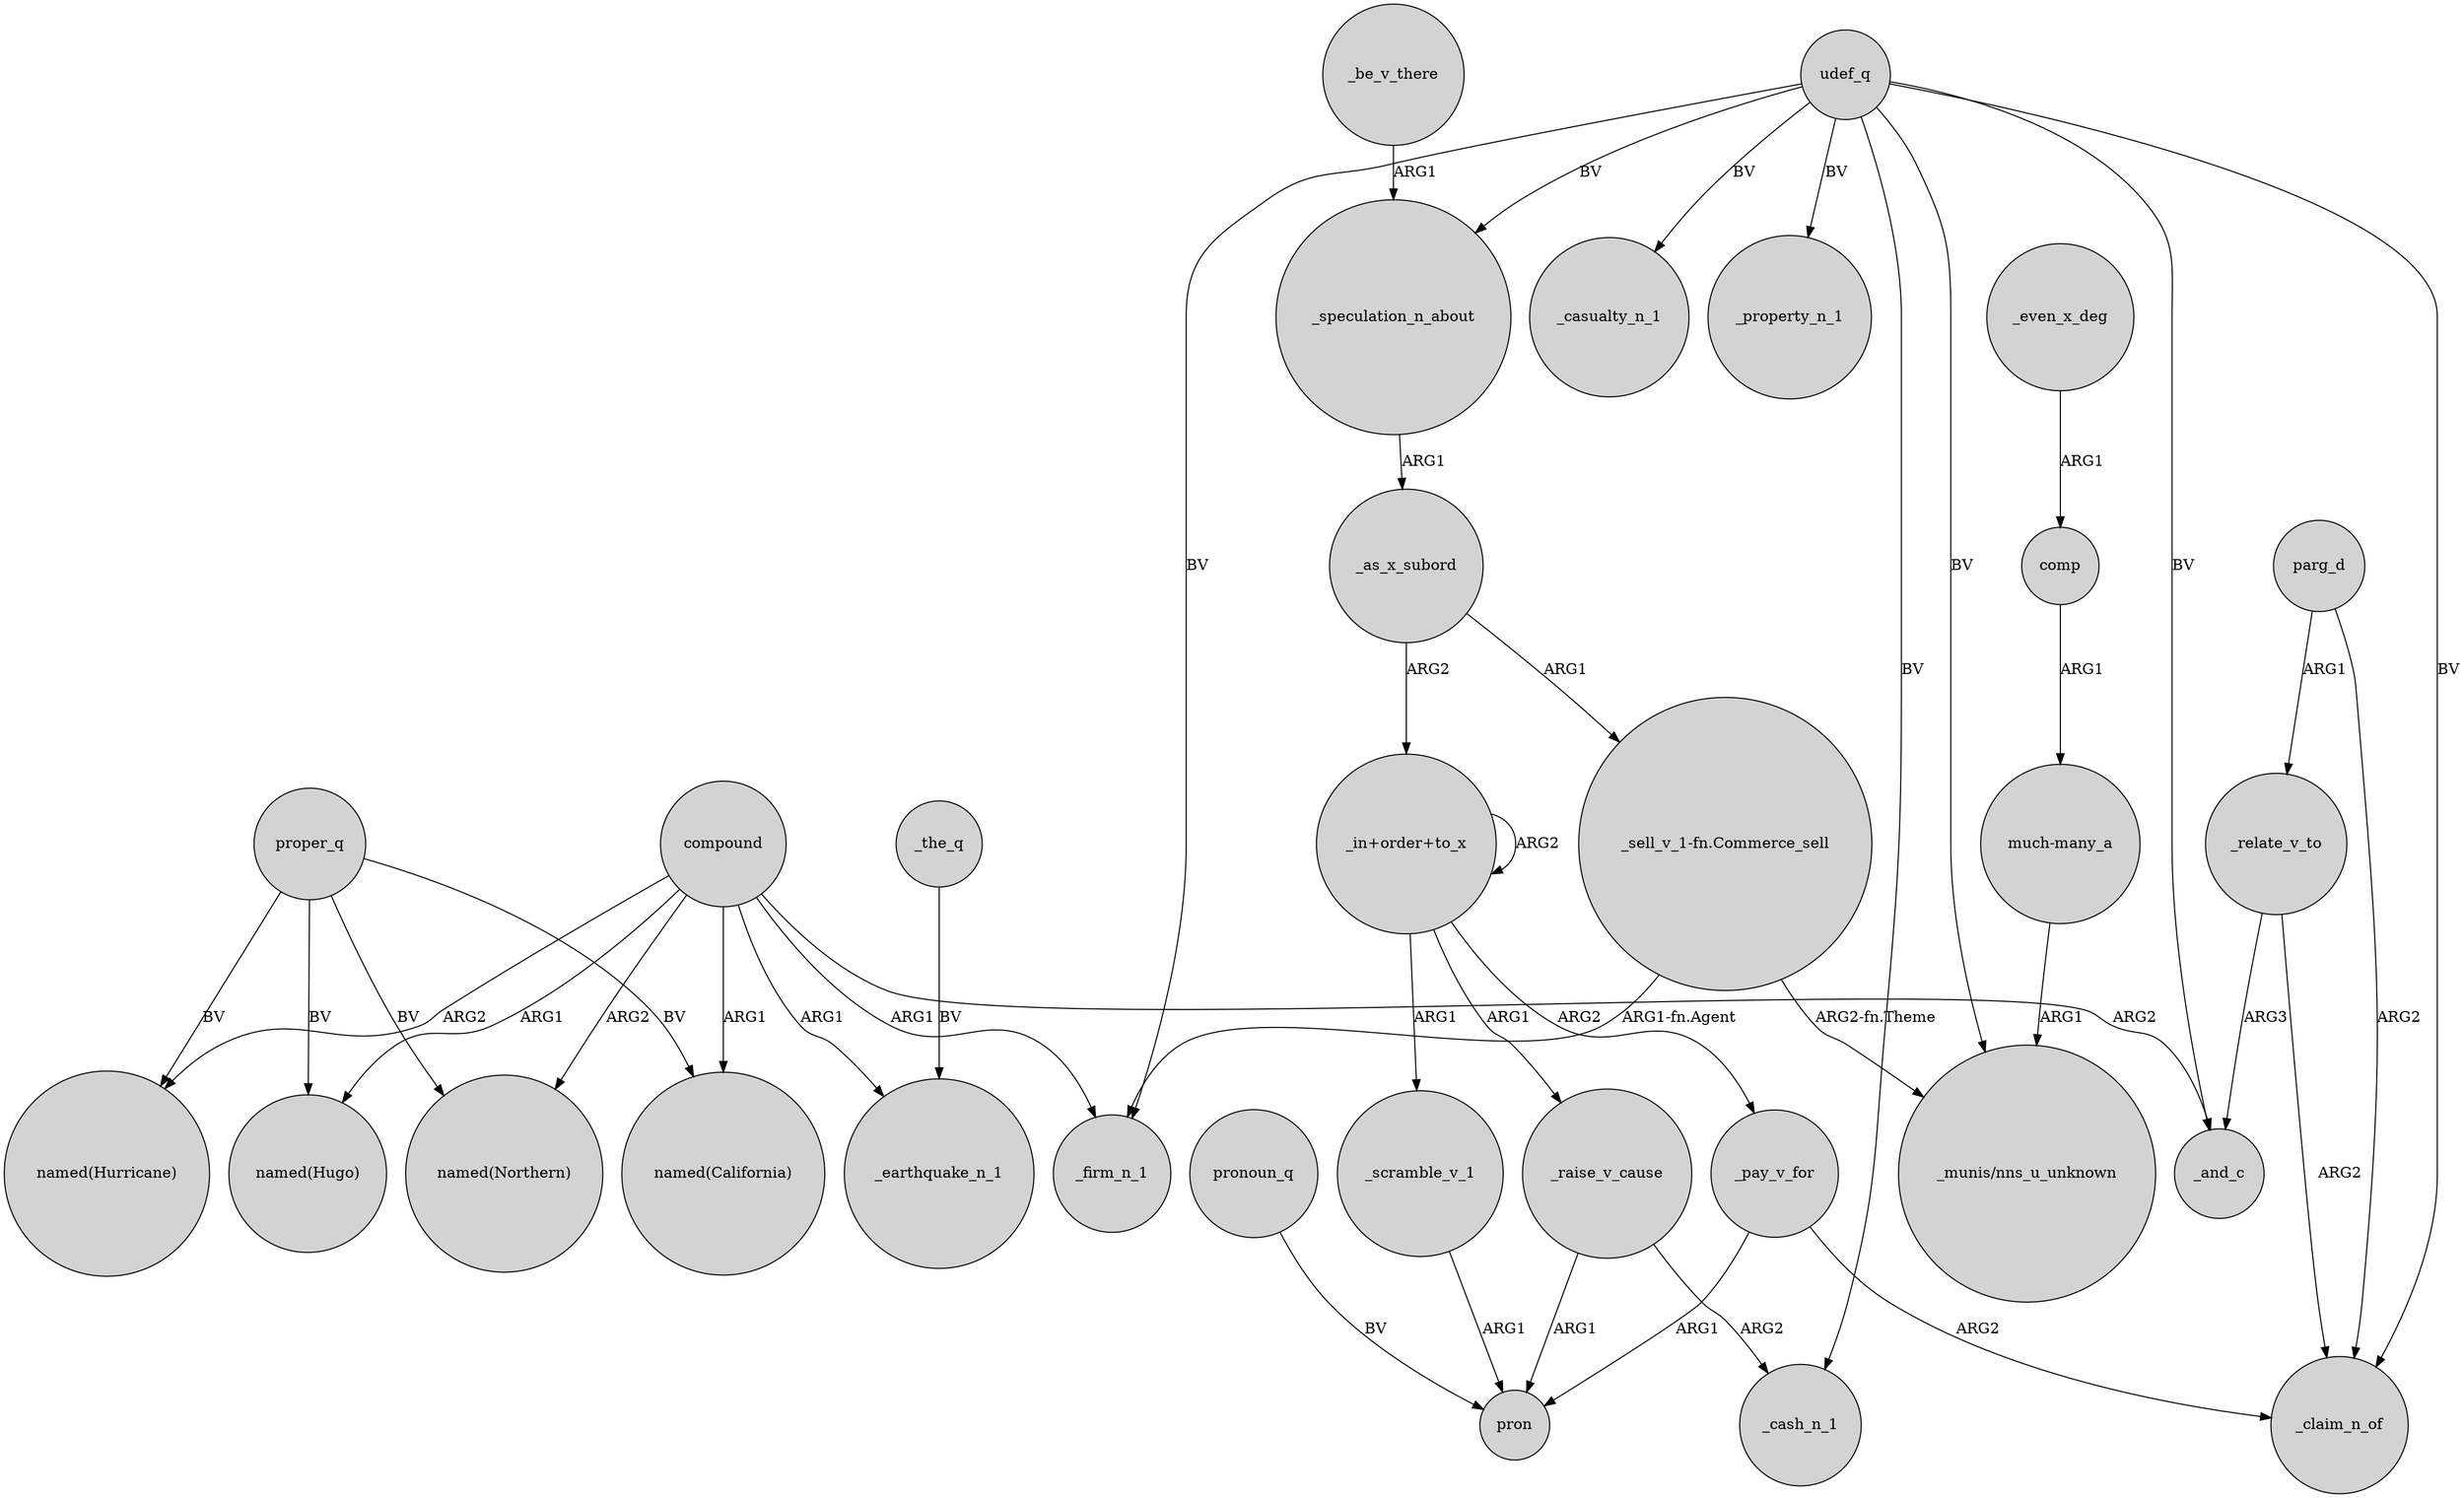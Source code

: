 digraph {
	node [shape=circle style=filled]
	_the_q -> _earthquake_n_1 [label=BV]
	"_in+order+to_x" -> _raise_v_cause [label=ARG1]
	"_in+order+to_x" -> "_in+order+to_x" [label=ARG2]
	_as_x_subord -> "_sell_v_1-fn.Commerce_sell" [label=ARG1]
	"_in+order+to_x" -> _pay_v_for [label=ARG2]
	compound -> "named(Hugo)" [label=ARG1]
	parg_d -> _relate_v_to [label=ARG1]
	udef_q -> _cash_n_1 [label=BV]
	udef_q -> _speculation_n_about [label=BV]
	udef_q -> _casualty_n_1 [label=BV]
	udef_q -> _firm_n_1 [label=BV]
	_be_v_there -> _speculation_n_about [label=ARG1]
	_as_x_subord -> "_in+order+to_x" [label=ARG2]
	proper_q -> "named(California)" [label=BV]
	_pay_v_for -> pron [label=ARG1]
	"_in+order+to_x" -> _scramble_v_1 [label=ARG1]
	_even_x_deg -> comp [label=ARG1]
	pronoun_q -> pron [label=BV]
	_scramble_v_1 -> pron [label=ARG1]
	compound -> _and_c [label=ARG2]
	compound -> "named(California)" [label=ARG1]
	comp -> "much-many_a" [label=ARG1]
	_pay_v_for -> _claim_n_of [label=ARG2]
	compound -> "named(Northern)" [label=ARG2]
	udef_q -> _property_n_1 [label=BV]
	compound -> _firm_n_1 [label=ARG1]
	"_sell_v_1-fn.Commerce_sell" -> "_munis/nns_u_unknown" [label="ARG2-fn.Theme"]
	proper_q -> "named(Hugo)" [label=BV]
	parg_d -> _claim_n_of [label=ARG2]
	_raise_v_cause -> _cash_n_1 [label=ARG2]
	_relate_v_to -> _and_c [label=ARG3]
	_relate_v_to -> _claim_n_of [label=ARG2]
	udef_q -> "_munis/nns_u_unknown" [label=BV]
	_speculation_n_about -> _as_x_subord [label=ARG1]
	_raise_v_cause -> pron [label=ARG1]
	compound -> "named(Hurricane)" [label=ARG2]
	udef_q -> _claim_n_of [label=BV]
	"_sell_v_1-fn.Commerce_sell" -> _firm_n_1 [label="ARG1-fn.Agent"]
	proper_q -> "named(Hurricane)" [label=BV]
	udef_q -> _and_c [label=BV]
	compound -> _earthquake_n_1 [label=ARG1]
	proper_q -> "named(Northern)" [label=BV]
	"much-many_a" -> "_munis/nns_u_unknown" [label=ARG1]
}
